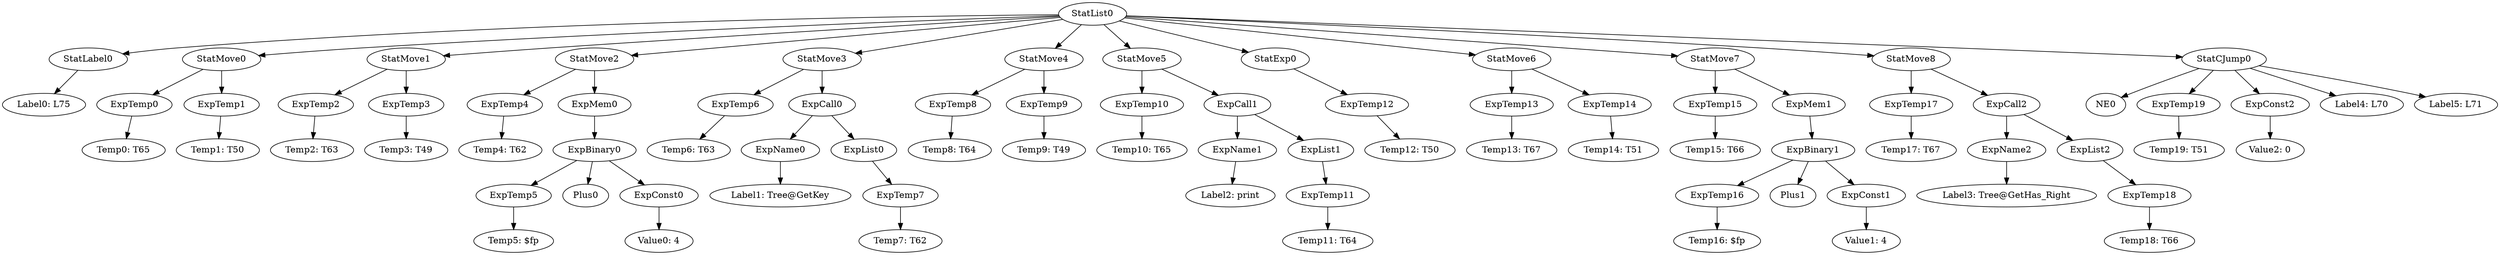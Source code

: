digraph {
	ordering = out;
	ExpConst2 -> "Value2: 0";
	StatMove4 -> ExpTemp8;
	StatMove4 -> ExpTemp9;
	ExpMem0 -> ExpBinary0;
	StatMove7 -> ExpTemp15;
	StatMove7 -> ExpMem1;
	StatCJump0 -> NE0;
	StatCJump0 -> ExpTemp19;
	StatCJump0 -> ExpConst2;
	StatCJump0 -> "Label4: L70";
	StatCJump0 -> "Label5: L71";
	ExpList0 -> ExpTemp7;
	ExpTemp4 -> "Temp4: T62";
	ExpName0 -> "Label1: Tree@GetKey";
	StatMove3 -> ExpTemp6;
	StatMove3 -> ExpCall0;
	StatMove1 -> ExpTemp2;
	StatMove1 -> ExpTemp3;
	ExpConst0 -> "Value0: 4";
	ExpTemp8 -> "Temp8: T64";
	ExpTemp18 -> "Temp18: T66";
	ExpBinary0 -> ExpTemp5;
	ExpBinary0 -> Plus0;
	ExpBinary0 -> ExpConst0;
	ExpTemp12 -> "Temp12: T50";
	ExpTemp5 -> "Temp5: $fp";
	ExpTemp1 -> "Temp1: T50";
	ExpTemp14 -> "Temp14: T51";
	ExpName2 -> "Label3: Tree@GetHas_Right";
	ExpTemp7 -> "Temp7: T62";
	ExpTemp0 -> "Temp0: T65";
	StatList0 -> StatLabel0;
	StatList0 -> StatMove0;
	StatList0 -> StatMove1;
	StatList0 -> StatMove2;
	StatList0 -> StatMove3;
	StatList0 -> StatMove4;
	StatList0 -> StatMove5;
	StatList0 -> StatExp0;
	StatList0 -> StatMove6;
	StatList0 -> StatMove7;
	StatList0 -> StatMove8;
	StatList0 -> StatCJump0;
	StatLabel0 -> "Label0: L75";
	ExpTemp3 -> "Temp3: T49";
	ExpTemp2 -> "Temp2: T63";
	ExpTemp10 -> "Temp10: T65";
	ExpTemp19 -> "Temp19: T51";
	StatMove2 -> ExpTemp4;
	StatMove2 -> ExpMem0;
	ExpCall0 -> ExpName0;
	ExpCall0 -> ExpList0;
	ExpTemp17 -> "Temp17: T67";
	ExpTemp9 -> "Temp9: T49";
	StatMove5 -> ExpTemp10;
	StatMove5 -> ExpCall1;
	ExpConst1 -> "Value1: 4";
	ExpTemp15 -> "Temp15: T66";
	ExpName1 -> "Label2: print";
	ExpCall1 -> ExpName1;
	ExpCall1 -> ExpList1;
	ExpTemp11 -> "Temp11: T64";
	StatExp0 -> ExpTemp12;
	ExpTemp13 -> "Temp13: T67";
	ExpTemp16 -> "Temp16: $fp";
	ExpTemp6 -> "Temp6: T63";
	StatMove6 -> ExpTemp13;
	StatMove6 -> ExpTemp14;
	ExpList1 -> ExpTemp11;
	ExpBinary1 -> ExpTemp16;
	ExpBinary1 -> Plus1;
	ExpBinary1 -> ExpConst1;
	ExpMem1 -> ExpBinary1;
	StatMove0 -> ExpTemp0;
	StatMove0 -> ExpTemp1;
	StatMove8 -> ExpTemp17;
	StatMove8 -> ExpCall2;
	ExpCall2 -> ExpName2;
	ExpCall2 -> ExpList2;
	ExpList2 -> ExpTemp18;
}

